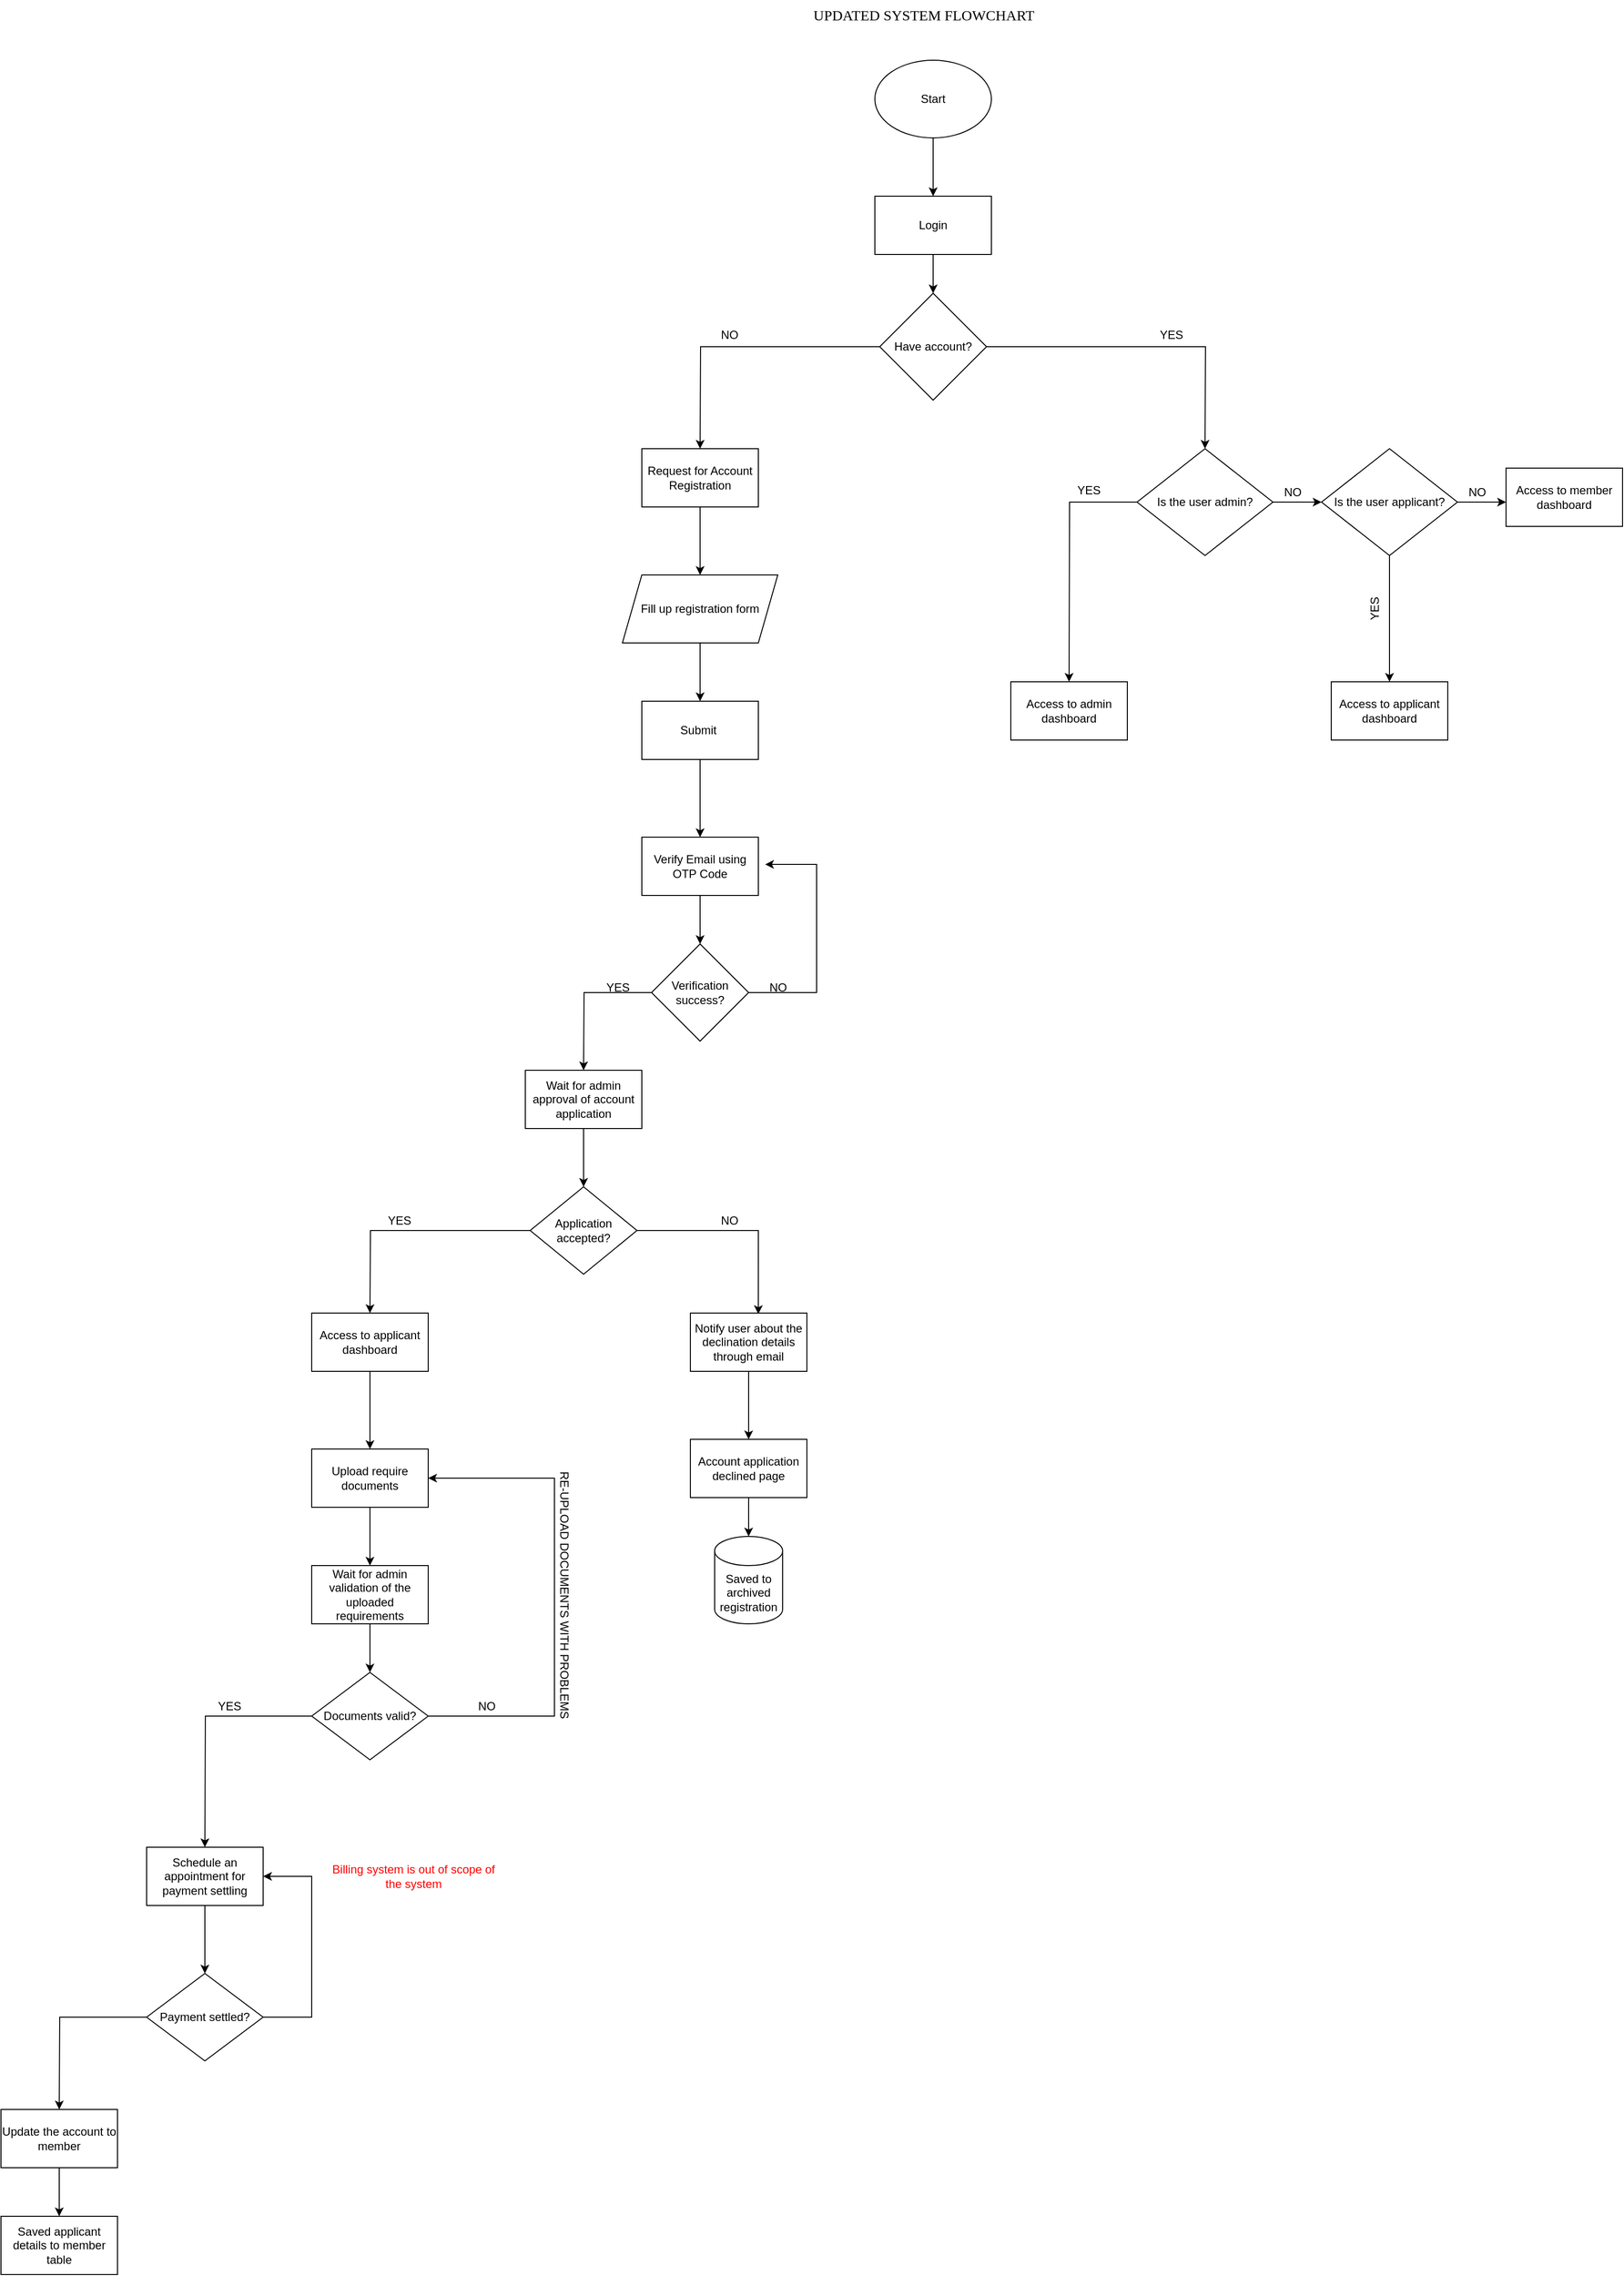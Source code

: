 <mxfile version="22.1.4" type="device">
  <diagram name="Page-1" id="F7nfaSFL45iesH4Vy4sR">
    <mxGraphModel dx="2154" dy="727" grid="1" gridSize="10" guides="1" tooltips="1" connect="1" arrows="1" fold="1" page="1" pageScale="1" pageWidth="850" pageHeight="1100" math="0" shadow="0">
      <root>
        <mxCell id="0" />
        <mxCell id="1" parent="0" />
        <mxCell id="FuTdGhCMeC5DyDxwc9Uz-3" style="edgeStyle=orthogonalEdgeStyle;rounded=0;orthogonalLoop=1;jettySize=auto;html=1;" edge="1" parent="1" source="FuTdGhCMeC5DyDxwc9Uz-1">
          <mxGeometry relative="1" as="geometry">
            <mxPoint x="410" y="260" as="targetPoint" />
          </mxGeometry>
        </mxCell>
        <mxCell id="FuTdGhCMeC5DyDxwc9Uz-1" value="Start" style="ellipse;whiteSpace=wrap;html=1;" vertex="1" parent="1">
          <mxGeometry x="350" y="120" width="120" height="80" as="geometry" />
        </mxCell>
        <mxCell id="FuTdGhCMeC5DyDxwc9Uz-2" value="&lt;font face=&quot;Verdana&quot; style=&quot;font-size: 15px;&quot;&gt;UPDATED SYSTEM FLOWCHART&lt;/font&gt;" style="text;html=1;align=center;verticalAlign=middle;resizable=0;points=[];autosize=1;strokeColor=none;fillColor=none;" vertex="1" parent="1">
          <mxGeometry x="270" y="58" width="260" height="30" as="geometry" />
        </mxCell>
        <mxCell id="FuTdGhCMeC5DyDxwc9Uz-52" value="" style="edgeStyle=orthogonalEdgeStyle;rounded=0;orthogonalLoop=1;jettySize=auto;html=1;" edge="1" parent="1" source="FuTdGhCMeC5DyDxwc9Uz-4" target="FuTdGhCMeC5DyDxwc9Uz-5">
          <mxGeometry relative="1" as="geometry" />
        </mxCell>
        <mxCell id="FuTdGhCMeC5DyDxwc9Uz-4" value="Login" style="rounded=0;whiteSpace=wrap;html=1;" vertex="1" parent="1">
          <mxGeometry x="350" y="260" width="120" height="60" as="geometry" />
        </mxCell>
        <mxCell id="FuTdGhCMeC5DyDxwc9Uz-6" style="edgeStyle=orthogonalEdgeStyle;rounded=0;orthogonalLoop=1;jettySize=auto;html=1;" edge="1" parent="1" source="FuTdGhCMeC5DyDxwc9Uz-5">
          <mxGeometry relative="1" as="geometry">
            <mxPoint x="170" y="520" as="targetPoint" />
          </mxGeometry>
        </mxCell>
        <mxCell id="FuTdGhCMeC5DyDxwc9Uz-7" style="edgeStyle=orthogonalEdgeStyle;rounded=0;orthogonalLoop=1;jettySize=auto;html=1;" edge="1" parent="1" source="FuTdGhCMeC5DyDxwc9Uz-5">
          <mxGeometry relative="1" as="geometry">
            <mxPoint x="690" y="520" as="targetPoint" />
          </mxGeometry>
        </mxCell>
        <mxCell id="FuTdGhCMeC5DyDxwc9Uz-5" value="Have account?" style="rhombus;whiteSpace=wrap;html=1;" vertex="1" parent="1">
          <mxGeometry x="355" y="360" width="110" height="110" as="geometry" />
        </mxCell>
        <mxCell id="FuTdGhCMeC5DyDxwc9Uz-8" value="NO" style="text;html=1;align=center;verticalAlign=middle;resizable=0;points=[];autosize=1;strokeColor=none;fillColor=none;" vertex="1" parent="1">
          <mxGeometry x="180" y="388" width="40" height="30" as="geometry" />
        </mxCell>
        <mxCell id="FuTdGhCMeC5DyDxwc9Uz-9" value="YES" style="text;html=1;align=center;verticalAlign=middle;resizable=0;points=[];autosize=1;strokeColor=none;fillColor=none;" vertex="1" parent="1">
          <mxGeometry x="630" y="388" width="50" height="30" as="geometry" />
        </mxCell>
        <mxCell id="FuTdGhCMeC5DyDxwc9Uz-11" style="edgeStyle=orthogonalEdgeStyle;rounded=0;orthogonalLoop=1;jettySize=auto;html=1;" edge="1" parent="1" source="FuTdGhCMeC5DyDxwc9Uz-10">
          <mxGeometry relative="1" as="geometry">
            <mxPoint x="170" y="650" as="targetPoint" />
          </mxGeometry>
        </mxCell>
        <mxCell id="FuTdGhCMeC5DyDxwc9Uz-10" value="Request for Account Registration" style="rounded=0;whiteSpace=wrap;html=1;" vertex="1" parent="1">
          <mxGeometry x="110" y="520" width="120" height="60" as="geometry" />
        </mxCell>
        <mxCell id="FuTdGhCMeC5DyDxwc9Uz-13" style="edgeStyle=orthogonalEdgeStyle;rounded=0;orthogonalLoop=1;jettySize=auto;html=1;" edge="1" parent="1" source="FuTdGhCMeC5DyDxwc9Uz-12">
          <mxGeometry relative="1" as="geometry">
            <mxPoint x="170" y="780" as="targetPoint" />
          </mxGeometry>
        </mxCell>
        <mxCell id="FuTdGhCMeC5DyDxwc9Uz-12" value="Fill up registration form" style="shape=parallelogram;perimeter=parallelogramPerimeter;whiteSpace=wrap;html=1;fixedSize=1;" vertex="1" parent="1">
          <mxGeometry x="90" y="650" width="160" height="70" as="geometry" />
        </mxCell>
        <mxCell id="FuTdGhCMeC5DyDxwc9Uz-15" style="edgeStyle=orthogonalEdgeStyle;rounded=0;orthogonalLoop=1;jettySize=auto;html=1;" edge="1" parent="1" source="FuTdGhCMeC5DyDxwc9Uz-14">
          <mxGeometry relative="1" as="geometry">
            <mxPoint x="170" y="920" as="targetPoint" />
          </mxGeometry>
        </mxCell>
        <mxCell id="FuTdGhCMeC5DyDxwc9Uz-14" value="Submit&amp;nbsp;" style="rounded=0;whiteSpace=wrap;html=1;" vertex="1" parent="1">
          <mxGeometry x="110" y="780" width="120" height="60" as="geometry" />
        </mxCell>
        <mxCell id="FuTdGhCMeC5DyDxwc9Uz-18" style="edgeStyle=orthogonalEdgeStyle;rounded=0;orthogonalLoop=1;jettySize=auto;html=1;entryX=0.5;entryY=0;entryDx=0;entryDy=0;" edge="1" parent="1" source="FuTdGhCMeC5DyDxwc9Uz-16" target="FuTdGhCMeC5DyDxwc9Uz-17">
          <mxGeometry relative="1" as="geometry" />
        </mxCell>
        <mxCell id="FuTdGhCMeC5DyDxwc9Uz-16" value="Verify Email using OTP Code" style="rounded=0;whiteSpace=wrap;html=1;" vertex="1" parent="1">
          <mxGeometry x="110" y="920" width="120" height="60" as="geometry" />
        </mxCell>
        <mxCell id="FuTdGhCMeC5DyDxwc9Uz-19" style="edgeStyle=orthogonalEdgeStyle;rounded=0;orthogonalLoop=1;jettySize=auto;html=1;" edge="1" parent="1" source="FuTdGhCMeC5DyDxwc9Uz-17">
          <mxGeometry relative="1" as="geometry">
            <mxPoint x="50" y="1160" as="targetPoint" />
          </mxGeometry>
        </mxCell>
        <mxCell id="FuTdGhCMeC5DyDxwc9Uz-17" value="Verification success?" style="rhombus;whiteSpace=wrap;html=1;" vertex="1" parent="1">
          <mxGeometry x="120" y="1030" width="100" height="100" as="geometry" />
        </mxCell>
        <mxCell id="FuTdGhCMeC5DyDxwc9Uz-21" value="YES" style="text;html=1;align=center;verticalAlign=middle;resizable=0;points=[];autosize=1;strokeColor=none;fillColor=none;" vertex="1" parent="1">
          <mxGeometry x="60" y="1060" width="50" height="30" as="geometry" />
        </mxCell>
        <mxCell id="FuTdGhCMeC5DyDxwc9Uz-22" value="NO" style="text;html=1;align=center;verticalAlign=middle;resizable=0;points=[];autosize=1;strokeColor=none;fillColor=none;" vertex="1" parent="1">
          <mxGeometry x="230" y="1060" width="40" height="30" as="geometry" />
        </mxCell>
        <mxCell id="FuTdGhCMeC5DyDxwc9Uz-23" style="edgeStyle=orthogonalEdgeStyle;rounded=0;orthogonalLoop=1;jettySize=auto;html=1;entryX=1.058;entryY=0.467;entryDx=0;entryDy=0;entryPerimeter=0;" edge="1" parent="1" source="FuTdGhCMeC5DyDxwc9Uz-17" target="FuTdGhCMeC5DyDxwc9Uz-16">
          <mxGeometry relative="1" as="geometry">
            <Array as="points">
              <mxPoint x="290" y="1080" />
              <mxPoint x="290" y="948" />
            </Array>
          </mxGeometry>
        </mxCell>
        <mxCell id="FuTdGhCMeC5DyDxwc9Uz-25" style="edgeStyle=orthogonalEdgeStyle;rounded=0;orthogonalLoop=1;jettySize=auto;html=1;" edge="1" parent="1" source="FuTdGhCMeC5DyDxwc9Uz-24">
          <mxGeometry relative="1" as="geometry">
            <mxPoint x="50" y="1280" as="targetPoint" />
          </mxGeometry>
        </mxCell>
        <mxCell id="FuTdGhCMeC5DyDxwc9Uz-24" value="Wait for admin approval of account application" style="rounded=0;whiteSpace=wrap;html=1;" vertex="1" parent="1">
          <mxGeometry x="-10" y="1160" width="120" height="60" as="geometry" />
        </mxCell>
        <mxCell id="FuTdGhCMeC5DyDxwc9Uz-27" style="edgeStyle=orthogonalEdgeStyle;rounded=0;orthogonalLoop=1;jettySize=auto;html=1;" edge="1" parent="1" source="FuTdGhCMeC5DyDxwc9Uz-26">
          <mxGeometry relative="1" as="geometry">
            <mxPoint x="-170" y="1410" as="targetPoint" />
          </mxGeometry>
        </mxCell>
        <mxCell id="FuTdGhCMeC5DyDxwc9Uz-29" style="edgeStyle=orthogonalEdgeStyle;rounded=0;orthogonalLoop=1;jettySize=auto;html=1;entryX=0.583;entryY=0.017;entryDx=0;entryDy=0;entryPerimeter=0;" edge="1" parent="1" source="FuTdGhCMeC5DyDxwc9Uz-26" target="FuTdGhCMeC5DyDxwc9Uz-33">
          <mxGeometry relative="1" as="geometry">
            <mxPoint x="230" y="1400" as="targetPoint" />
          </mxGeometry>
        </mxCell>
        <mxCell id="FuTdGhCMeC5DyDxwc9Uz-26" value="Application accepted?" style="rhombus;whiteSpace=wrap;html=1;" vertex="1" parent="1">
          <mxGeometry x="-5" y="1280" width="110" height="90" as="geometry" />
        </mxCell>
        <mxCell id="FuTdGhCMeC5DyDxwc9Uz-55" style="edgeStyle=orthogonalEdgeStyle;rounded=0;orthogonalLoop=1;jettySize=auto;html=1;" edge="1" parent="1" source="FuTdGhCMeC5DyDxwc9Uz-30">
          <mxGeometry relative="1" as="geometry">
            <mxPoint x="-170" y="1550" as="targetPoint" />
          </mxGeometry>
        </mxCell>
        <mxCell id="FuTdGhCMeC5DyDxwc9Uz-30" value="Access to applicant dashboard" style="rounded=0;whiteSpace=wrap;html=1;" vertex="1" parent="1">
          <mxGeometry x="-230" y="1410" width="120" height="60" as="geometry" />
        </mxCell>
        <mxCell id="FuTdGhCMeC5DyDxwc9Uz-31" value="YES" style="text;html=1;align=center;verticalAlign=middle;resizable=0;points=[];autosize=1;strokeColor=none;fillColor=none;" vertex="1" parent="1">
          <mxGeometry x="-165" y="1300" width="50" height="30" as="geometry" />
        </mxCell>
        <mxCell id="FuTdGhCMeC5DyDxwc9Uz-32" value="NO" style="text;html=1;align=center;verticalAlign=middle;resizable=0;points=[];autosize=1;strokeColor=none;fillColor=none;" vertex="1" parent="1">
          <mxGeometry x="180" y="1300" width="40" height="30" as="geometry" />
        </mxCell>
        <mxCell id="FuTdGhCMeC5DyDxwc9Uz-34" style="edgeStyle=orthogonalEdgeStyle;rounded=0;orthogonalLoop=1;jettySize=auto;html=1;" edge="1" parent="1" source="FuTdGhCMeC5DyDxwc9Uz-33">
          <mxGeometry relative="1" as="geometry">
            <mxPoint x="220" y="1540" as="targetPoint" />
          </mxGeometry>
        </mxCell>
        <mxCell id="FuTdGhCMeC5DyDxwc9Uz-33" value="Notify user about the declination details through email" style="rounded=0;whiteSpace=wrap;html=1;" vertex="1" parent="1">
          <mxGeometry x="160" y="1410" width="120" height="60" as="geometry" />
        </mxCell>
        <mxCell id="FuTdGhCMeC5DyDxwc9Uz-35" value="Saved to archived registration" style="shape=cylinder3;whiteSpace=wrap;html=1;boundedLbl=1;backgroundOutline=1;size=15;" vertex="1" parent="1">
          <mxGeometry x="185" y="1640" width="70" height="90" as="geometry" />
        </mxCell>
        <mxCell id="FuTdGhCMeC5DyDxwc9Uz-37" style="edgeStyle=orthogonalEdgeStyle;rounded=0;orthogonalLoop=1;jettySize=auto;html=1;" edge="1" parent="1" source="FuTdGhCMeC5DyDxwc9Uz-36">
          <mxGeometry relative="1" as="geometry">
            <mxPoint x="550" y="760" as="targetPoint" />
          </mxGeometry>
        </mxCell>
        <mxCell id="FuTdGhCMeC5DyDxwc9Uz-40" style="edgeStyle=orthogonalEdgeStyle;rounded=0;orthogonalLoop=1;jettySize=auto;html=1;entryX=0;entryY=0.5;entryDx=0;entryDy=0;" edge="1" parent="1" source="FuTdGhCMeC5DyDxwc9Uz-36" target="FuTdGhCMeC5DyDxwc9Uz-39">
          <mxGeometry relative="1" as="geometry" />
        </mxCell>
        <mxCell id="FuTdGhCMeC5DyDxwc9Uz-36" value="Is the user admin?" style="rhombus;whiteSpace=wrap;html=1;" vertex="1" parent="1">
          <mxGeometry x="620" y="520" width="140" height="110" as="geometry" />
        </mxCell>
        <mxCell id="FuTdGhCMeC5DyDxwc9Uz-42" style="edgeStyle=orthogonalEdgeStyle;rounded=0;orthogonalLoop=1;jettySize=auto;html=1;" edge="1" parent="1" source="FuTdGhCMeC5DyDxwc9Uz-39">
          <mxGeometry relative="1" as="geometry">
            <mxPoint x="1000" y="575" as="targetPoint" />
          </mxGeometry>
        </mxCell>
        <mxCell id="FuTdGhCMeC5DyDxwc9Uz-46" style="edgeStyle=orthogonalEdgeStyle;rounded=0;orthogonalLoop=1;jettySize=auto;html=1;" edge="1" parent="1" source="FuTdGhCMeC5DyDxwc9Uz-39">
          <mxGeometry relative="1" as="geometry">
            <mxPoint x="880" y="760" as="targetPoint" />
          </mxGeometry>
        </mxCell>
        <mxCell id="FuTdGhCMeC5DyDxwc9Uz-39" value="Is the user applicant?" style="rhombus;whiteSpace=wrap;html=1;" vertex="1" parent="1">
          <mxGeometry x="810" y="520" width="140" height="110" as="geometry" />
        </mxCell>
        <mxCell id="FuTdGhCMeC5DyDxwc9Uz-41" value="NO" style="text;html=1;align=center;verticalAlign=middle;resizable=0;points=[];autosize=1;strokeColor=none;fillColor=none;" vertex="1" parent="1">
          <mxGeometry x="760" y="550" width="40" height="30" as="geometry" />
        </mxCell>
        <mxCell id="FuTdGhCMeC5DyDxwc9Uz-43" value="NO" style="text;html=1;align=center;verticalAlign=middle;resizable=0;points=[];autosize=1;strokeColor=none;fillColor=none;" vertex="1" parent="1">
          <mxGeometry x="950" y="550" width="40" height="30" as="geometry" />
        </mxCell>
        <mxCell id="FuTdGhCMeC5DyDxwc9Uz-44" value="YES" style="text;html=1;align=center;verticalAlign=middle;resizable=0;points=[];autosize=1;strokeColor=none;fillColor=none;" vertex="1" parent="1">
          <mxGeometry x="545" y="548" width="50" height="30" as="geometry" />
        </mxCell>
        <mxCell id="FuTdGhCMeC5DyDxwc9Uz-45" value="Access to admin dashboard" style="rounded=0;whiteSpace=wrap;html=1;" vertex="1" parent="1">
          <mxGeometry x="490" y="760" width="120" height="60" as="geometry" />
        </mxCell>
        <mxCell id="FuTdGhCMeC5DyDxwc9Uz-47" value="Access to applicant dashboard" style="rounded=0;whiteSpace=wrap;html=1;" vertex="1" parent="1">
          <mxGeometry x="820" y="760" width="120" height="60" as="geometry" />
        </mxCell>
        <mxCell id="FuTdGhCMeC5DyDxwc9Uz-48" value="YES" style="text;html=1;align=center;verticalAlign=middle;resizable=0;points=[];autosize=1;strokeColor=none;fillColor=none;rotation=-90;" vertex="1" parent="1">
          <mxGeometry x="840" y="670" width="50" height="30" as="geometry" />
        </mxCell>
        <mxCell id="FuTdGhCMeC5DyDxwc9Uz-50" value="Access to member dashboard" style="rounded=0;whiteSpace=wrap;html=1;" vertex="1" parent="1">
          <mxGeometry x="1000" y="540" width="120" height="60" as="geometry" />
        </mxCell>
        <mxCell id="FuTdGhCMeC5DyDxwc9Uz-53" value="Account application declined page" style="rounded=0;whiteSpace=wrap;html=1;" vertex="1" parent="1">
          <mxGeometry x="160" y="1540" width="120" height="60" as="geometry" />
        </mxCell>
        <mxCell id="FuTdGhCMeC5DyDxwc9Uz-54" style="edgeStyle=orthogonalEdgeStyle;rounded=0;orthogonalLoop=1;jettySize=auto;html=1;entryX=0.5;entryY=0;entryDx=0;entryDy=0;entryPerimeter=0;" edge="1" parent="1" source="FuTdGhCMeC5DyDxwc9Uz-53" target="FuTdGhCMeC5DyDxwc9Uz-35">
          <mxGeometry relative="1" as="geometry" />
        </mxCell>
        <mxCell id="FuTdGhCMeC5DyDxwc9Uz-57" style="edgeStyle=orthogonalEdgeStyle;rounded=0;orthogonalLoop=1;jettySize=auto;html=1;" edge="1" parent="1" source="FuTdGhCMeC5DyDxwc9Uz-56">
          <mxGeometry relative="1" as="geometry">
            <mxPoint x="-170" y="1670" as="targetPoint" />
          </mxGeometry>
        </mxCell>
        <mxCell id="FuTdGhCMeC5DyDxwc9Uz-56" value="Upload require documents" style="rounded=0;whiteSpace=wrap;html=1;" vertex="1" parent="1">
          <mxGeometry x="-230" y="1550" width="120" height="60" as="geometry" />
        </mxCell>
        <mxCell id="FuTdGhCMeC5DyDxwc9Uz-59" style="edgeStyle=orthogonalEdgeStyle;rounded=0;orthogonalLoop=1;jettySize=auto;html=1;" edge="1" parent="1" source="FuTdGhCMeC5DyDxwc9Uz-58">
          <mxGeometry relative="1" as="geometry">
            <mxPoint x="-170" y="1780" as="targetPoint" />
          </mxGeometry>
        </mxCell>
        <mxCell id="FuTdGhCMeC5DyDxwc9Uz-58" value="Wait for admin validation of the uploaded requirements" style="rounded=0;whiteSpace=wrap;html=1;" vertex="1" parent="1">
          <mxGeometry x="-230" y="1670" width="120" height="60" as="geometry" />
        </mxCell>
        <mxCell id="FuTdGhCMeC5DyDxwc9Uz-61" style="edgeStyle=orthogonalEdgeStyle;rounded=0;orthogonalLoop=1;jettySize=auto;html=1;" edge="1" parent="1" source="FuTdGhCMeC5DyDxwc9Uz-60">
          <mxGeometry relative="1" as="geometry">
            <mxPoint x="-340" y="1960" as="targetPoint" />
          </mxGeometry>
        </mxCell>
        <mxCell id="FuTdGhCMeC5DyDxwc9Uz-62" style="edgeStyle=orthogonalEdgeStyle;rounded=0;orthogonalLoop=1;jettySize=auto;html=1;entryX=1;entryY=0.5;entryDx=0;entryDy=0;" edge="1" parent="1" source="FuTdGhCMeC5DyDxwc9Uz-60" target="FuTdGhCMeC5DyDxwc9Uz-56">
          <mxGeometry relative="1" as="geometry">
            <Array as="points">
              <mxPoint x="20" y="1825" />
              <mxPoint x="20" y="1580" />
            </Array>
          </mxGeometry>
        </mxCell>
        <mxCell id="FuTdGhCMeC5DyDxwc9Uz-60" value="Documents valid?" style="rhombus;whiteSpace=wrap;html=1;" vertex="1" parent="1">
          <mxGeometry x="-230" y="1780" width="120" height="90" as="geometry" />
        </mxCell>
        <mxCell id="FuTdGhCMeC5DyDxwc9Uz-63" value="NO" style="text;html=1;align=center;verticalAlign=middle;resizable=0;points=[];autosize=1;strokeColor=none;fillColor=none;" vertex="1" parent="1">
          <mxGeometry x="-70" y="1800" width="40" height="30" as="geometry" />
        </mxCell>
        <mxCell id="FuTdGhCMeC5DyDxwc9Uz-64" value="RE-UPLOAD DOCUMENTS WITH PROBLEMS" style="text;html=1;align=center;verticalAlign=middle;resizable=0;points=[];autosize=1;strokeColor=none;fillColor=none;rotation=90;" vertex="1" parent="1">
          <mxGeometry x="-110" y="1685" width="280" height="30" as="geometry" />
        </mxCell>
        <mxCell id="FuTdGhCMeC5DyDxwc9Uz-65" value="YES" style="text;html=1;align=center;verticalAlign=middle;resizable=0;points=[];autosize=1;strokeColor=none;fillColor=none;" vertex="1" parent="1">
          <mxGeometry x="-340" y="1800" width="50" height="30" as="geometry" />
        </mxCell>
        <mxCell id="FuTdGhCMeC5DyDxwc9Uz-68" style="edgeStyle=orthogonalEdgeStyle;rounded=0;orthogonalLoop=1;jettySize=auto;html=1;" edge="1" parent="1" source="FuTdGhCMeC5DyDxwc9Uz-66">
          <mxGeometry relative="1" as="geometry">
            <mxPoint x="-340" y="2090" as="targetPoint" />
          </mxGeometry>
        </mxCell>
        <mxCell id="FuTdGhCMeC5DyDxwc9Uz-66" value="Schedule an appointment for payment settling" style="rounded=0;whiteSpace=wrap;html=1;" vertex="1" parent="1">
          <mxGeometry x="-400" y="1960" width="120" height="60" as="geometry" />
        </mxCell>
        <mxCell id="FuTdGhCMeC5DyDxwc9Uz-67" value="&lt;font color=&quot;#ff0000&quot;&gt;Billing system is out of scope of the system&lt;/font&gt;" style="text;html=1;strokeColor=none;fillColor=none;align=center;verticalAlign=middle;whiteSpace=wrap;rounded=0;" vertex="1" parent="1">
          <mxGeometry x="-210" y="1975" width="170" height="30" as="geometry" />
        </mxCell>
        <mxCell id="FuTdGhCMeC5DyDxwc9Uz-70" style="edgeStyle=orthogonalEdgeStyle;rounded=0;orthogonalLoop=1;jettySize=auto;html=1;" edge="1" parent="1" source="FuTdGhCMeC5DyDxwc9Uz-69">
          <mxGeometry relative="1" as="geometry">
            <mxPoint x="-490" y="2230" as="targetPoint" />
          </mxGeometry>
        </mxCell>
        <mxCell id="FuTdGhCMeC5DyDxwc9Uz-71" style="edgeStyle=orthogonalEdgeStyle;rounded=0;orthogonalLoop=1;jettySize=auto;html=1;entryX=1;entryY=0.5;entryDx=0;entryDy=0;" edge="1" parent="1" source="FuTdGhCMeC5DyDxwc9Uz-69" target="FuTdGhCMeC5DyDxwc9Uz-66">
          <mxGeometry relative="1" as="geometry">
            <mxPoint x="-200" y="2220" as="targetPoint" />
            <Array as="points">
              <mxPoint x="-230" y="2135" />
              <mxPoint x="-230" y="1990" />
            </Array>
          </mxGeometry>
        </mxCell>
        <mxCell id="FuTdGhCMeC5DyDxwc9Uz-69" value="Payment settled?" style="rhombus;whiteSpace=wrap;html=1;" vertex="1" parent="1">
          <mxGeometry x="-400" y="2090" width="120" height="90" as="geometry" />
        </mxCell>
        <mxCell id="FuTdGhCMeC5DyDxwc9Uz-75" style="edgeStyle=orthogonalEdgeStyle;rounded=0;orthogonalLoop=1;jettySize=auto;html=1;" edge="1" parent="1" source="FuTdGhCMeC5DyDxwc9Uz-72">
          <mxGeometry relative="1" as="geometry">
            <mxPoint x="-490" y="2340" as="targetPoint" />
          </mxGeometry>
        </mxCell>
        <mxCell id="FuTdGhCMeC5DyDxwc9Uz-72" value="Update the account to member" style="rounded=0;whiteSpace=wrap;html=1;" vertex="1" parent="1">
          <mxGeometry x="-550" y="2230" width="120" height="60" as="geometry" />
        </mxCell>
        <mxCell id="FuTdGhCMeC5DyDxwc9Uz-76" value="Saved applicant details to member table" style="rounded=0;whiteSpace=wrap;html=1;" vertex="1" parent="1">
          <mxGeometry x="-550" y="2340" width="120" height="60" as="geometry" />
        </mxCell>
      </root>
    </mxGraphModel>
  </diagram>
</mxfile>
